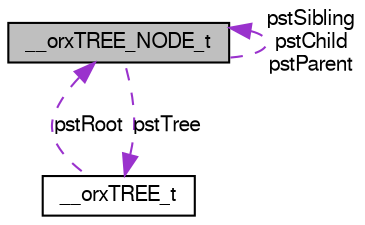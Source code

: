 digraph G
{
  bgcolor="transparent";
  edge [fontname="FreeSans",fontsize=10,labelfontname="FreeSans",labelfontsize=10];
  node [fontname="FreeSans",fontsize=10,shape=record];
  Node1 [label="__orxTREE_NODE_t",height=0.2,width=0.4,color="black", fillcolor="grey75", style="filled" fontcolor="black"];
  Node2 -> Node1 [dir=back,color="darkorchid3",fontsize=10,style="dashed",label="pstTree",fontname="FreeSans"];
  Node2 [label="__orxTREE_t",height=0.2,width=0.4,color="black",URL="$struct____orx_t_r_e_e__t.html"];
  Node1 -> Node2 [dir=back,color="darkorchid3",fontsize=10,style="dashed",label="pstRoot",fontname="FreeSans"];
  Node1 -> Node1 [dir=back,color="darkorchid3",fontsize=10,style="dashed",label="pstSibling\npstChild\npstParent",fontname="FreeSans"];
}
